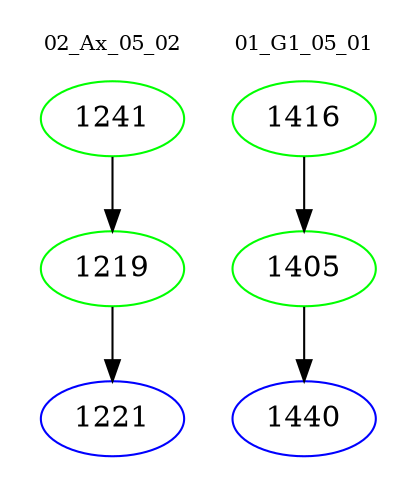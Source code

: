 digraph{
subgraph cluster_0 {
color = white
label = "02_Ax_05_02";
fontsize=10;
T0_1241 [label="1241", color="green"]
T0_1241 -> T0_1219 [color="black"]
T0_1219 [label="1219", color="green"]
T0_1219 -> T0_1221 [color="black"]
T0_1221 [label="1221", color="blue"]
}
subgraph cluster_1 {
color = white
label = "01_G1_05_01";
fontsize=10;
T1_1416 [label="1416", color="green"]
T1_1416 -> T1_1405 [color="black"]
T1_1405 [label="1405", color="green"]
T1_1405 -> T1_1440 [color="black"]
T1_1440 [label="1440", color="blue"]
}
}
